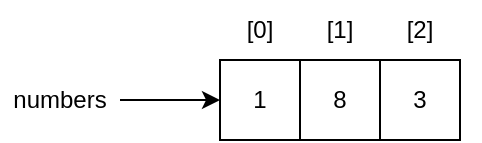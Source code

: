 <mxfile>
    <diagram name="Seite-1" id="AT1B7hRtUIHm4BQBaKyS">
        <mxGraphModel dx="523" dy="547" grid="1" gridSize="10" guides="1" tooltips="1" connect="1" arrows="1" fold="1" page="1" pageScale="1" pageWidth="827" pageHeight="1169" math="0" shadow="0">
            <root>
                <mxCell id="0"/>
                <mxCell id="1" parent="0"/>
                <mxCell id="hAhbyeI0Vc1lV1AfFM0q-21" style="edgeStyle=orthogonalEdgeStyle;rounded=0;orthogonalLoop=1;jettySize=auto;html=1;entryX=0;entryY=0.5;entryDx=0;entryDy=0;" parent="1" source="hAhbyeI0Vc1lV1AfFM0q-8" target="hAhbyeI0Vc1lV1AfFM0q-9" edge="1">
                    <mxGeometry relative="1" as="geometry"/>
                </mxCell>
                <mxCell id="hAhbyeI0Vc1lV1AfFM0q-8" value="numbers" style="text;html=1;strokeColor=none;fillColor=none;align=center;verticalAlign=middle;whiteSpace=wrap;rounded=0;" parent="1" vertex="1">
                    <mxGeometry x="90" y="85" width="60" height="30" as="geometry"/>
                </mxCell>
                <mxCell id="hAhbyeI0Vc1lV1AfFM0q-9" value="1" style="whiteSpace=wrap;html=1;aspect=fixed;" parent="1" vertex="1">
                    <mxGeometry x="200" y="80" width="40" height="40" as="geometry"/>
                </mxCell>
                <mxCell id="hAhbyeI0Vc1lV1AfFM0q-12" value="[0]" style="text;html=1;strokeColor=none;fillColor=none;align=center;verticalAlign=middle;whiteSpace=wrap;rounded=0;" parent="1" vertex="1">
                    <mxGeometry x="190" y="50" width="60" height="30" as="geometry"/>
                </mxCell>
                <mxCell id="hAhbyeI0Vc1lV1AfFM0q-17" value="8" style="whiteSpace=wrap;html=1;aspect=fixed;" parent="1" vertex="1">
                    <mxGeometry x="240" y="80" width="40" height="40" as="geometry"/>
                </mxCell>
                <mxCell id="hAhbyeI0Vc1lV1AfFM0q-18" value="[1]" style="text;html=1;strokeColor=none;fillColor=none;align=center;verticalAlign=middle;whiteSpace=wrap;rounded=0;" parent="1" vertex="1">
                    <mxGeometry x="230" y="50" width="60" height="30" as="geometry"/>
                </mxCell>
                <mxCell id="hAhbyeI0Vc1lV1AfFM0q-19" value="3" style="whiteSpace=wrap;html=1;aspect=fixed;" parent="1" vertex="1">
                    <mxGeometry x="280" y="80" width="40" height="40" as="geometry"/>
                </mxCell>
                <mxCell id="hAhbyeI0Vc1lV1AfFM0q-20" value="[2]" style="text;html=1;strokeColor=none;fillColor=none;align=center;verticalAlign=middle;whiteSpace=wrap;rounded=0;" parent="1" vertex="1">
                    <mxGeometry x="270" y="50" width="60" height="30" as="geometry"/>
                </mxCell>
            </root>
        </mxGraphModel>
    </diagram>
</mxfile>